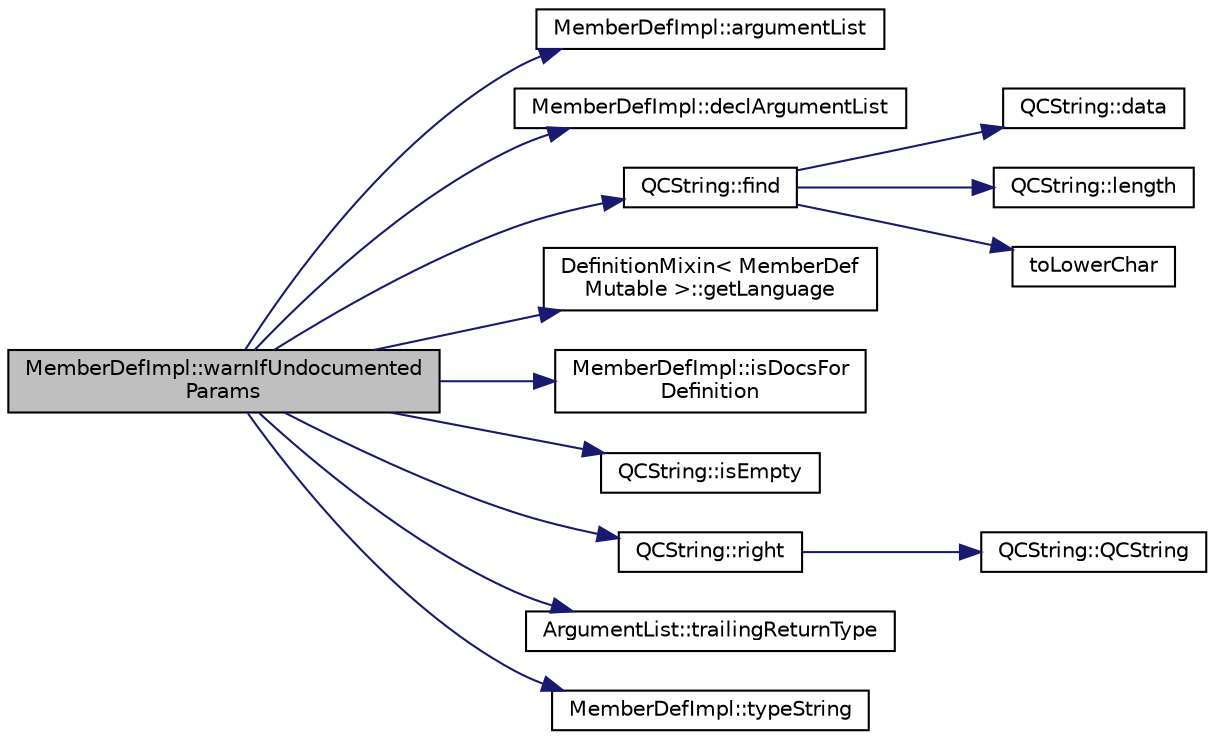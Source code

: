 digraph "MemberDefImpl::warnIfUndocumentedParams"
{
 // LATEX_PDF_SIZE
  edge [fontname="Helvetica",fontsize="10",labelfontname="Helvetica",labelfontsize="10"];
  node [fontname="Helvetica",fontsize="10",shape=record];
  rankdir="LR";
  Node1 [label="MemberDefImpl::warnIfUndocumented\lParams",height=0.2,width=0.4,color="black", fillcolor="grey75", style="filled", fontcolor="black",tooltip=" "];
  Node1 -> Node2 [color="midnightblue",fontsize="10",style="solid"];
  Node2 [label="MemberDefImpl::argumentList",height=0.2,width=0.4,color="black", fillcolor="white", style="filled",URL="$classMemberDefImpl.html#aa7eade03409c633fb0cb9c5e1dedfa75",tooltip=" "];
  Node1 -> Node3 [color="midnightblue",fontsize="10",style="solid"];
  Node3 [label="MemberDefImpl::declArgumentList",height=0.2,width=0.4,color="black", fillcolor="white", style="filled",URL="$classMemberDefImpl.html#adf78740c7069fc513da6c3b628509440",tooltip=" "];
  Node1 -> Node4 [color="midnightblue",fontsize="10",style="solid"];
  Node4 [label="QCString::find",height=0.2,width=0.4,color="black", fillcolor="white", style="filled",URL="$classQCString.html#a0182ece6b76dad6475dafb53e2faaf10",tooltip=" "];
  Node4 -> Node5 [color="midnightblue",fontsize="10",style="solid"];
  Node5 [label="QCString::data",height=0.2,width=0.4,color="black", fillcolor="white", style="filled",URL="$classQCString.html#ac3aa3ac1a1c36d3305eba22a2eb0d098",tooltip=" "];
  Node4 -> Node6 [color="midnightblue",fontsize="10",style="solid"];
  Node6 [label="QCString::length",height=0.2,width=0.4,color="black", fillcolor="white", style="filled",URL="$classQCString.html#ac52596733e9110b778019946d73fb268",tooltip=" "];
  Node4 -> Node7 [color="midnightblue",fontsize="10",style="solid"];
  Node7 [label="toLowerChar",height=0.2,width=0.4,color="black", fillcolor="white", style="filled",URL="$qcstring_8cpp.html#a4e545641f98651d4fb8299b407721f9b",tooltip=" "];
  Node1 -> Node8 [color="midnightblue",fontsize="10",style="solid"];
  Node8 [label="DefinitionMixin\< MemberDef\lMutable \>::getLanguage",height=0.2,width=0.4,color="black", fillcolor="white", style="filled",URL="$classDefinitionMixin.html#a2ec39daf3ce8b2fcbeb38da43e840397",tooltip=" "];
  Node1 -> Node9 [color="midnightblue",fontsize="10",style="solid"];
  Node9 [label="MemberDefImpl::isDocsFor\lDefinition",height=0.2,width=0.4,color="black", fillcolor="white", style="filled",URL="$classMemberDefImpl.html#ae3565c10d6982f609c1ed969a3b8f195",tooltip=" "];
  Node1 -> Node10 [color="midnightblue",fontsize="10",style="solid"];
  Node10 [label="QCString::isEmpty",height=0.2,width=0.4,color="black", fillcolor="white", style="filled",URL="$classQCString.html#a621c4090d69ad7d05ef8e5234376c3d8",tooltip=" "];
  Node1 -> Node11 [color="midnightblue",fontsize="10",style="solid"];
  Node11 [label="QCString::right",height=0.2,width=0.4,color="black", fillcolor="white", style="filled",URL="$classQCString.html#a8f4aa5417f6a834f28c7148a1fe262d5",tooltip=" "];
  Node11 -> Node12 [color="midnightblue",fontsize="10",style="solid"];
  Node12 [label="QCString::QCString",height=0.2,width=0.4,color="black", fillcolor="white", style="filled",URL="$classQCString.html#ad691e1087cc03e14e00d1147ae0ecab7",tooltip=" "];
  Node1 -> Node13 [color="midnightblue",fontsize="10",style="solid"];
  Node13 [label="ArgumentList::trailingReturnType",height=0.2,width=0.4,color="black", fillcolor="white", style="filled",URL="$classArgumentList.html#a4cb7b4a29cb7e4564014d024f8de9bc5",tooltip=" "];
  Node1 -> Node14 [color="midnightblue",fontsize="10",style="solid"];
  Node14 [label="MemberDefImpl::typeString",height=0.2,width=0.4,color="black", fillcolor="white", style="filled",URL="$classMemberDefImpl.html#aa174e0a2e1f43c8b22c93a62a4a50af1",tooltip=" "];
}
